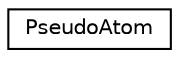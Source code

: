 digraph "Graphical Class Hierarchy"
{
  edge [fontname="Helvetica",fontsize="10",labelfontname="Helvetica",labelfontsize="10"];
  node [fontname="Helvetica",fontsize="10",shape=record];
  rankdir="LR";
  Node0 [label="PseudoAtom",height=0.2,width=0.4,color="black", fillcolor="white", style="filled",URL="$classPseudoAtom.html",tooltip="Pseudoatom class. "];
}
